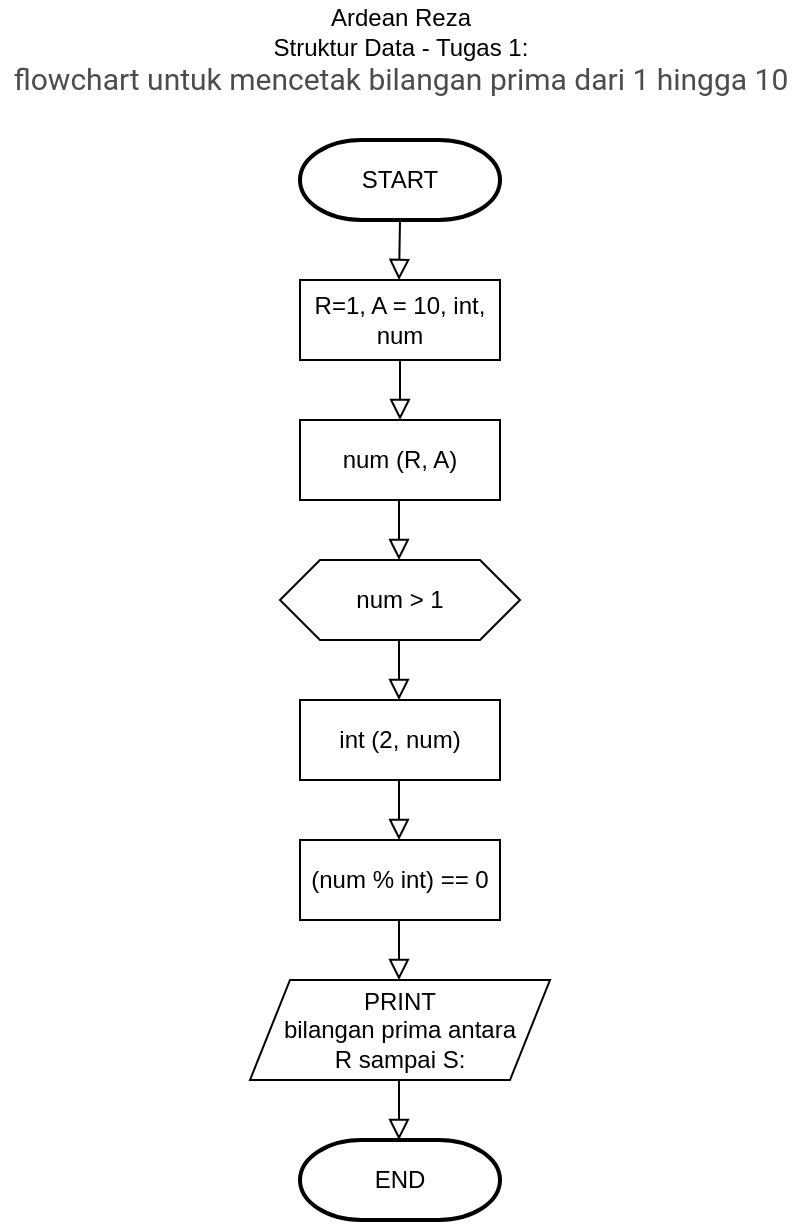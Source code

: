 <mxfile version="14.4.7" type="github">
  <diagram id="C5RBs43oDa-KdzZeNtuy" name="Page-1">
    <mxGraphModel dx="1501" dy="619" grid="1" gridSize="10" guides="1" tooltips="1" connect="1" arrows="1" fold="1" page="1" pageScale="1" pageWidth="827" pageHeight="1169" math="0" shadow="0">
      <root>
        <mxCell id="WIyWlLk6GJQsqaUBKTNV-0" />
        <mxCell id="WIyWlLk6GJQsqaUBKTNV-1" parent="WIyWlLk6GJQsqaUBKTNV-0" />
        <mxCell id="WIyWlLk6GJQsqaUBKTNV-2" value="" style="rounded=0;html=1;jettySize=auto;orthogonalLoop=1;fontSize=11;endArrow=block;endFill=0;endSize=8;strokeWidth=1;shadow=0;labelBackgroundColor=none;edgeStyle=orthogonalEdgeStyle;entryX=0.5;entryY=0;entryDx=0;entryDy=0;" parent="WIyWlLk6GJQsqaUBKTNV-1" edge="1">
          <mxGeometry relative="1" as="geometry">
            <mxPoint x="365" y="270" as="sourcePoint" />
            <mxPoint x="365" y="300" as="targetPoint" />
          </mxGeometry>
        </mxCell>
        <mxCell id="0jBDoSQV3ATti1A9h-6B-1" value="" style="rounded=0;html=1;jettySize=auto;orthogonalLoop=1;fontSize=11;endArrow=block;endFill=0;endSize=8;strokeWidth=1;shadow=0;labelBackgroundColor=none;edgeStyle=orthogonalEdgeStyle;exitX=0.5;exitY=1;exitDx=0;exitDy=0;exitPerimeter=0;" edge="1" parent="WIyWlLk6GJQsqaUBKTNV-1" source="0jBDoSQV3ATti1A9h-6B-15">
          <mxGeometry relative="1" as="geometry">
            <mxPoint x="365" y="180" as="sourcePoint" />
            <mxPoint x="364.5" y="230" as="targetPoint" />
          </mxGeometry>
        </mxCell>
        <mxCell id="0jBDoSQV3ATti1A9h-6B-3" value="R=1, A = 10, int, num" style="rounded=0;whiteSpace=wrap;html=1;" vertex="1" parent="WIyWlLk6GJQsqaUBKTNV-1">
          <mxGeometry x="315" y="230" width="100" height="40" as="geometry" />
        </mxCell>
        <mxCell id="0jBDoSQV3ATti1A9h-6B-5" value="PRINT&lt;br&gt;bilangan prima antara&lt;br&gt;R sampai S:" style="shape=parallelogram;perimeter=parallelogramPerimeter;whiteSpace=wrap;html=1;fixedSize=1;" vertex="1" parent="WIyWlLk6GJQsqaUBKTNV-1">
          <mxGeometry x="290" y="580" width="150" height="50" as="geometry" />
        </mxCell>
        <mxCell id="0jBDoSQV3ATti1A9h-6B-6" value="num &amp;gt; 1" style="shape=hexagon;perimeter=hexagonPerimeter2;whiteSpace=wrap;html=1;fixedSize=1;" vertex="1" parent="WIyWlLk6GJQsqaUBKTNV-1">
          <mxGeometry x="305" y="370" width="120" height="40" as="geometry" />
        </mxCell>
        <mxCell id="0jBDoSQV3ATti1A9h-6B-8" value="int (2, num)" style="rounded=0;whiteSpace=wrap;html=1;" vertex="1" parent="WIyWlLk6GJQsqaUBKTNV-1">
          <mxGeometry x="315" y="440" width="100" height="40" as="geometry" />
        </mxCell>
        <mxCell id="0jBDoSQV3ATti1A9h-6B-15" value="START" style="strokeWidth=2;html=1;shape=mxgraph.flowchart.terminator;whiteSpace=wrap;" vertex="1" parent="WIyWlLk6GJQsqaUBKTNV-1">
          <mxGeometry x="315" y="160" width="100" height="40" as="geometry" />
        </mxCell>
        <mxCell id="0jBDoSQV3ATti1A9h-6B-18" value="END" style="strokeWidth=2;html=1;shape=mxgraph.flowchart.terminator;whiteSpace=wrap;" vertex="1" parent="WIyWlLk6GJQsqaUBKTNV-1">
          <mxGeometry x="315" y="660" width="100" height="40" as="geometry" />
        </mxCell>
        <mxCell id="0jBDoSQV3ATti1A9h-6B-30" value="(num % int) == 0" style="rounded=0;whiteSpace=wrap;html=1;" vertex="1" parent="WIyWlLk6GJQsqaUBKTNV-1">
          <mxGeometry x="315" y="510" width="100" height="40" as="geometry" />
        </mxCell>
        <mxCell id="0jBDoSQV3ATti1A9h-6B-31" value="num (R, A)" style="rounded=0;whiteSpace=wrap;html=1;" vertex="1" parent="WIyWlLk6GJQsqaUBKTNV-1">
          <mxGeometry x="315" y="300" width="100" height="40" as="geometry" />
        </mxCell>
        <mxCell id="0jBDoSQV3ATti1A9h-6B-32" value="" style="rounded=0;html=1;jettySize=auto;orthogonalLoop=1;fontSize=11;endArrow=block;endFill=0;endSize=8;strokeWidth=1;shadow=0;labelBackgroundColor=none;edgeStyle=orthogonalEdgeStyle;entryX=0.5;entryY=0;entryDx=0;entryDy=0;" edge="1" parent="WIyWlLk6GJQsqaUBKTNV-1">
          <mxGeometry relative="1" as="geometry">
            <mxPoint x="364.5" y="340" as="sourcePoint" />
            <mxPoint x="364.5" y="370" as="targetPoint" />
          </mxGeometry>
        </mxCell>
        <mxCell id="0jBDoSQV3ATti1A9h-6B-33" value="" style="rounded=0;html=1;jettySize=auto;orthogonalLoop=1;fontSize=11;endArrow=block;endFill=0;endSize=8;strokeWidth=1;shadow=0;labelBackgroundColor=none;edgeStyle=orthogonalEdgeStyle;entryX=0.5;entryY=0;entryDx=0;entryDy=0;" edge="1" parent="WIyWlLk6GJQsqaUBKTNV-1">
          <mxGeometry relative="1" as="geometry">
            <mxPoint x="364.5" y="550" as="sourcePoint" />
            <mxPoint x="364.5" y="580" as="targetPoint" />
          </mxGeometry>
        </mxCell>
        <mxCell id="0jBDoSQV3ATti1A9h-6B-34" value="" style="rounded=0;html=1;jettySize=auto;orthogonalLoop=1;fontSize=11;endArrow=block;endFill=0;endSize=8;strokeWidth=1;shadow=0;labelBackgroundColor=none;edgeStyle=orthogonalEdgeStyle;entryX=0.5;entryY=0;entryDx=0;entryDy=0;" edge="1" parent="WIyWlLk6GJQsqaUBKTNV-1">
          <mxGeometry relative="1" as="geometry">
            <mxPoint x="364.5" y="480" as="sourcePoint" />
            <mxPoint x="364.5" y="510" as="targetPoint" />
          </mxGeometry>
        </mxCell>
        <mxCell id="0jBDoSQV3ATti1A9h-6B-35" value="" style="rounded=0;html=1;jettySize=auto;orthogonalLoop=1;fontSize=11;endArrow=block;endFill=0;endSize=8;strokeWidth=1;shadow=0;labelBackgroundColor=none;edgeStyle=orthogonalEdgeStyle;entryX=0.5;entryY=0;entryDx=0;entryDy=0;" edge="1" parent="WIyWlLk6GJQsqaUBKTNV-1">
          <mxGeometry relative="1" as="geometry">
            <mxPoint x="364.5" y="410" as="sourcePoint" />
            <mxPoint x="364.5" y="440" as="targetPoint" />
          </mxGeometry>
        </mxCell>
        <mxCell id="0jBDoSQV3ATti1A9h-6B-38" value="" style="rounded=0;html=1;jettySize=auto;orthogonalLoop=1;fontSize=11;endArrow=block;endFill=0;endSize=8;strokeWidth=1;shadow=0;labelBackgroundColor=none;edgeStyle=orthogonalEdgeStyle;entryX=0.5;entryY=0;entryDx=0;entryDy=0;" edge="1" parent="WIyWlLk6GJQsqaUBKTNV-1">
          <mxGeometry relative="1" as="geometry">
            <mxPoint x="364.5" y="630" as="sourcePoint" />
            <mxPoint x="364.5" y="660" as="targetPoint" />
          </mxGeometry>
        </mxCell>
        <mxCell id="0jBDoSQV3ATti1A9h-6B-39" value="Ardean Reza&lt;br&gt;Struktur Data - Tugas 1:&lt;br&gt;&lt;span style=&quot;color: rgb(76 , 76 , 76) ; font-family: &amp;#34;roboto&amp;#34; , sans-serif ; font-size: 15px ; text-align: left ; background-color: rgb(255 , 255 , 255)&quot;&gt;flowchart untuk mencetak bilangan prima dari 1 hingga 10&lt;/span&gt;" style="text;html=1;align=center;verticalAlign=middle;resizable=0;points=[];autosize=1;" vertex="1" parent="WIyWlLk6GJQsqaUBKTNV-1">
          <mxGeometry x="165" y="90" width="400" height="50" as="geometry" />
        </mxCell>
      </root>
    </mxGraphModel>
  </diagram>
</mxfile>
